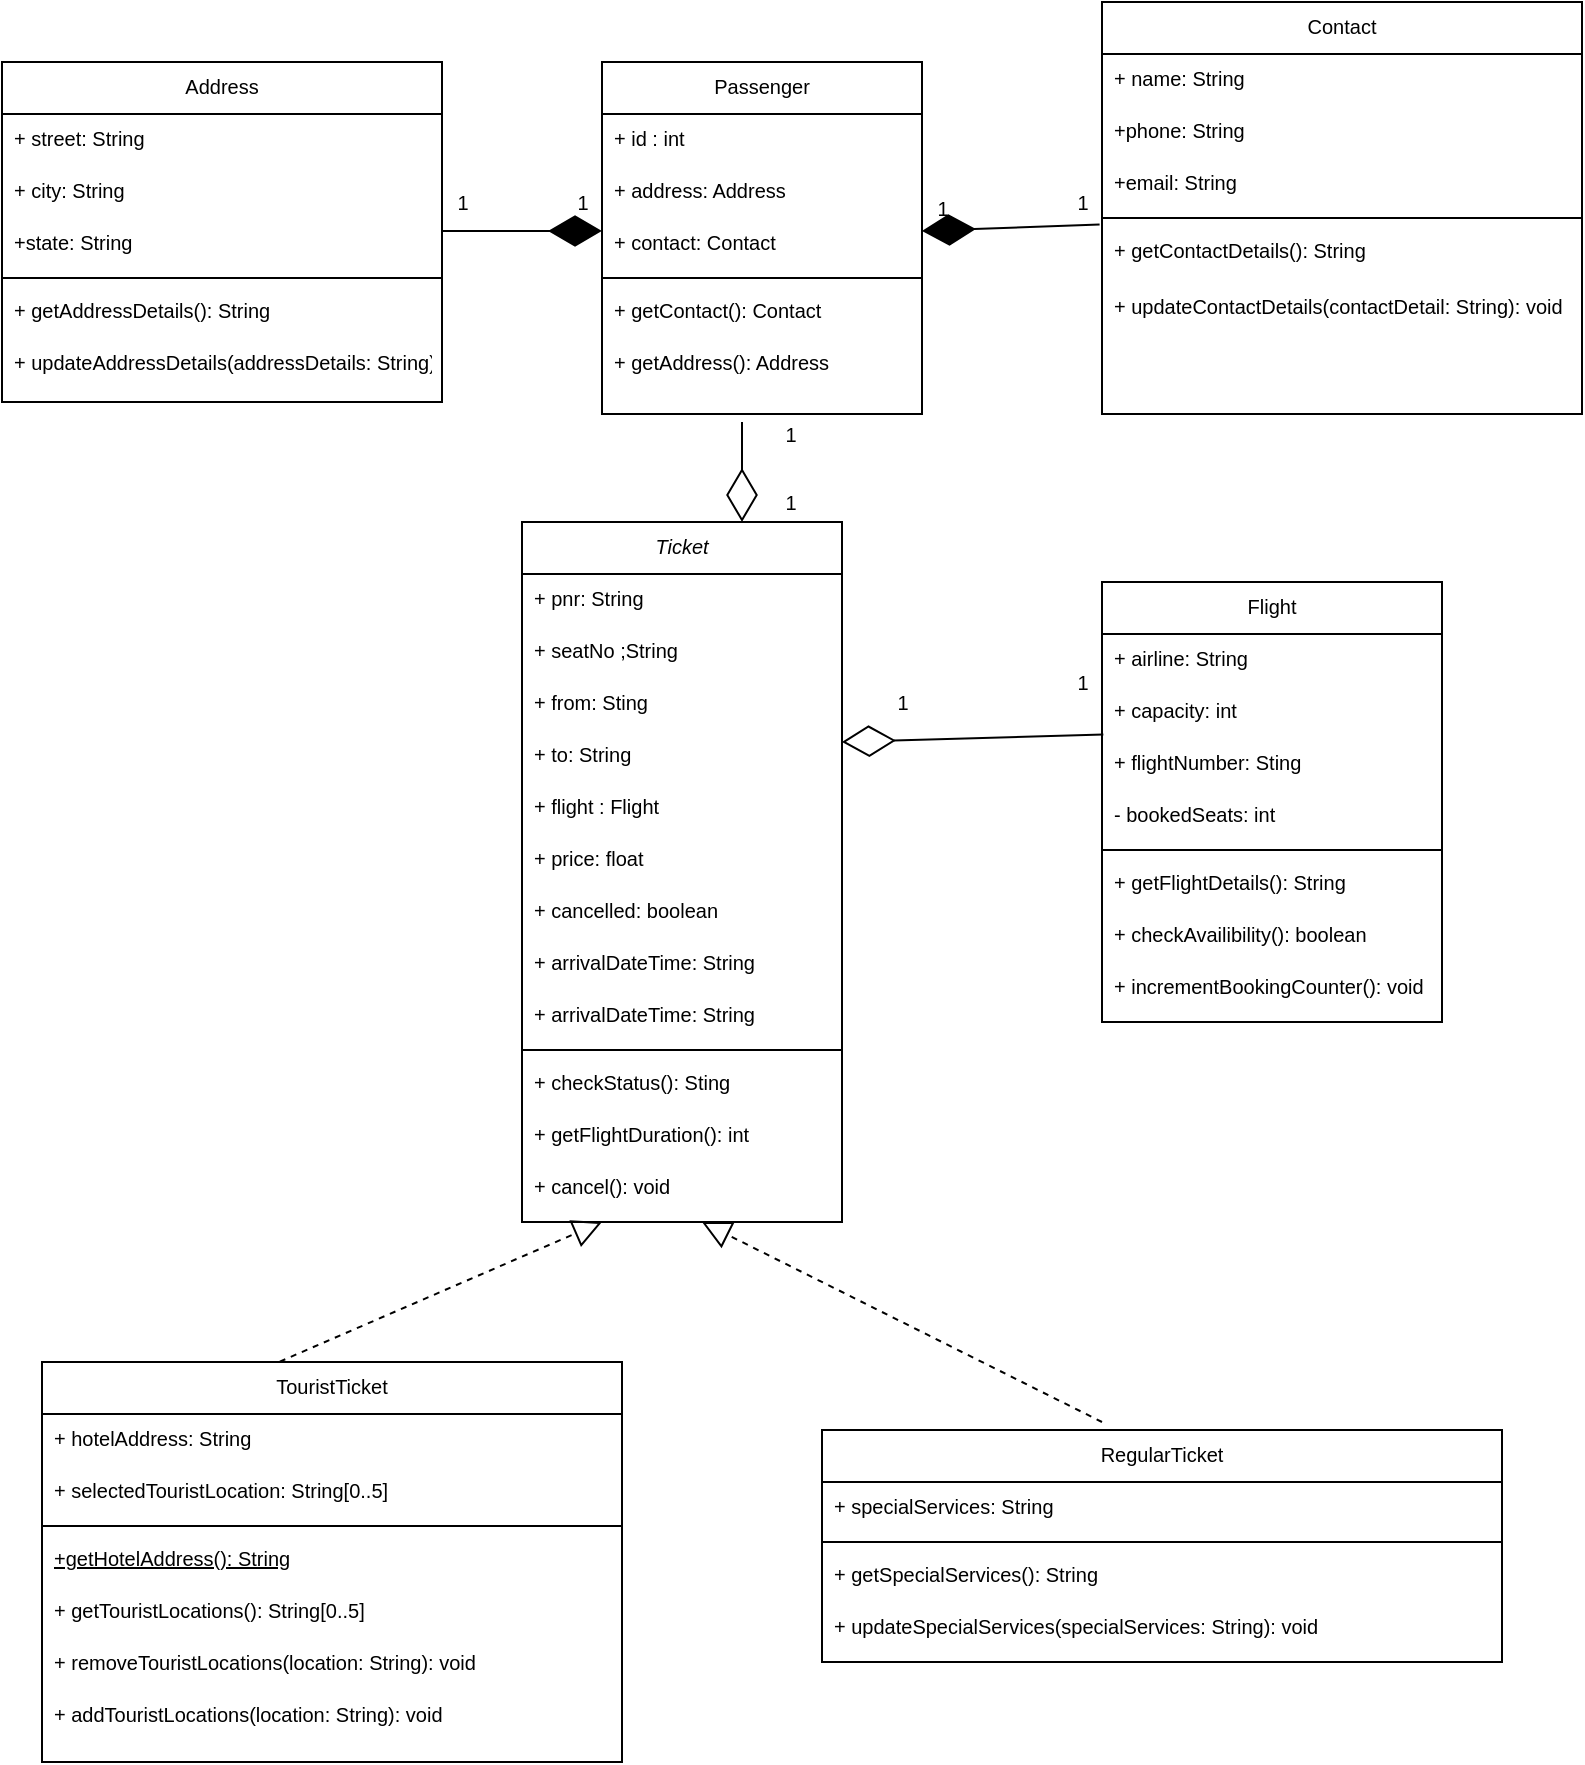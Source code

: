 <mxfile version="14.2.7" type="device"><diagram id="C5RBs43oDa-KdzZeNtuy" name="Page-1"><mxGraphModel dx="850" dy="494" grid="1" gridSize="10" guides="1" tooltips="1" connect="1" arrows="1" fold="1" page="1" pageScale="1" pageWidth="827" pageHeight="1169" math="0" shadow="0"><root><mxCell id="WIyWlLk6GJQsqaUBKTNV-0"/><mxCell id="WIyWlLk6GJQsqaUBKTNV-1" parent="WIyWlLk6GJQsqaUBKTNV-0"/><mxCell id="zkfFHV4jXpPFQw0GAbJ--0" value="Ticket" style="swimlane;fontStyle=2;align=center;verticalAlign=top;childLayout=stackLayout;horizontal=1;startSize=26;horizontalStack=0;resizeParent=1;resizeLast=0;collapsible=1;marginBottom=0;rounded=0;shadow=0;strokeWidth=1;fontSize=10;" parent="WIyWlLk6GJQsqaUBKTNV-1" vertex="1"><mxGeometry x="280" y="350" width="160" height="350" as="geometry"><mxRectangle x="230" y="140" width="160" height="26" as="alternateBounds"/></mxGeometry></mxCell><mxCell id="zkfFHV4jXpPFQw0GAbJ--1" value="+ pnr: String&#10;" style="text;align=left;verticalAlign=top;spacingLeft=4;spacingRight=4;overflow=hidden;rotatable=0;points=[[0,0.5],[1,0.5]];portConstraint=eastwest;fontSize=10;" parent="zkfFHV4jXpPFQw0GAbJ--0" vertex="1"><mxGeometry y="26" width="160" height="26" as="geometry"/></mxCell><mxCell id="zkfFHV4jXpPFQw0GAbJ--2" value="+ seatNo ;String" style="text;align=left;verticalAlign=top;spacingLeft=4;spacingRight=4;overflow=hidden;rotatable=0;points=[[0,0.5],[1,0.5]];portConstraint=eastwest;rounded=0;shadow=0;html=0;fontSize=10;" parent="zkfFHV4jXpPFQw0GAbJ--0" vertex="1"><mxGeometry y="52" width="160" height="26" as="geometry"/></mxCell><mxCell id="phTwvu-hiP-aBpPIoCFW-32" value="+ from: Sting" style="text;align=left;verticalAlign=top;spacingLeft=4;spacingRight=4;overflow=hidden;rotatable=0;points=[[0,0.5],[1,0.5]];portConstraint=eastwest;rounded=0;shadow=0;html=0;fontSize=10;" vertex="1" parent="zkfFHV4jXpPFQw0GAbJ--0"><mxGeometry y="78" width="160" height="26" as="geometry"/></mxCell><mxCell id="phTwvu-hiP-aBpPIoCFW-33" value="+ to: String" style="text;align=left;verticalAlign=top;spacingLeft=4;spacingRight=4;overflow=hidden;rotatable=0;points=[[0,0.5],[1,0.5]];portConstraint=eastwest;rounded=0;shadow=0;html=0;fontSize=10;" vertex="1" parent="zkfFHV4jXpPFQw0GAbJ--0"><mxGeometry y="104" width="160" height="26" as="geometry"/></mxCell><mxCell id="phTwvu-hiP-aBpPIoCFW-34" value="+ flight : Flight" style="text;align=left;verticalAlign=top;spacingLeft=4;spacingRight=4;overflow=hidden;rotatable=0;points=[[0,0.5],[1,0.5]];portConstraint=eastwest;rounded=0;shadow=0;html=0;fontSize=10;" vertex="1" parent="zkfFHV4jXpPFQw0GAbJ--0"><mxGeometry y="130" width="160" height="26" as="geometry"/></mxCell><mxCell id="phTwvu-hiP-aBpPIoCFW-35" value="+ price: float" style="text;align=left;verticalAlign=top;spacingLeft=4;spacingRight=4;overflow=hidden;rotatable=0;points=[[0,0.5],[1,0.5]];portConstraint=eastwest;rounded=0;shadow=0;html=0;fontSize=10;" vertex="1" parent="zkfFHV4jXpPFQw0GAbJ--0"><mxGeometry y="156" width="160" height="26" as="geometry"/></mxCell><mxCell id="phTwvu-hiP-aBpPIoCFW-36" value="+ cancelled: boolean" style="text;align=left;verticalAlign=top;spacingLeft=4;spacingRight=4;overflow=hidden;rotatable=0;points=[[0,0.5],[1,0.5]];portConstraint=eastwest;rounded=0;shadow=0;html=0;fontSize=10;" vertex="1" parent="zkfFHV4jXpPFQw0GAbJ--0"><mxGeometry y="182" width="160" height="26" as="geometry"/></mxCell><mxCell id="phTwvu-hiP-aBpPIoCFW-30" value="+ arrivalDateTime: String" style="text;align=left;verticalAlign=top;spacingLeft=4;spacingRight=4;overflow=hidden;rotatable=0;points=[[0,0.5],[1,0.5]];portConstraint=eastwest;rounded=0;shadow=0;html=0;fontSize=10;" vertex="1" parent="zkfFHV4jXpPFQw0GAbJ--0"><mxGeometry y="208" width="160" height="26" as="geometry"/></mxCell><mxCell id="phTwvu-hiP-aBpPIoCFW-31" value="+ arrivalDateTime: String" style="text;align=left;verticalAlign=top;spacingLeft=4;spacingRight=4;overflow=hidden;rotatable=0;points=[[0,0.5],[1,0.5]];portConstraint=eastwest;rounded=0;shadow=0;html=0;fontSize=10;" vertex="1" parent="zkfFHV4jXpPFQw0GAbJ--0"><mxGeometry y="234" width="160" height="26" as="geometry"/></mxCell><mxCell id="zkfFHV4jXpPFQw0GAbJ--4" value="" style="line;html=1;strokeWidth=1;align=left;verticalAlign=middle;spacingTop=-1;spacingLeft=3;spacingRight=3;rotatable=0;labelPosition=right;points=[];portConstraint=eastwest;fontSize=10;" parent="zkfFHV4jXpPFQw0GAbJ--0" vertex="1"><mxGeometry y="260" width="160" height="8" as="geometry"/></mxCell><mxCell id="phTwvu-hiP-aBpPIoCFW-37" value="+ checkStatus(): Sting" style="text;align=left;verticalAlign=top;spacingLeft=4;spacingRight=4;overflow=hidden;rotatable=0;points=[[0,0.5],[1,0.5]];portConstraint=eastwest;rounded=0;shadow=0;html=0;fontSize=10;" vertex="1" parent="zkfFHV4jXpPFQw0GAbJ--0"><mxGeometry y="268" width="160" height="26" as="geometry"/></mxCell><mxCell id="phTwvu-hiP-aBpPIoCFW-38" value="+ getFlightDuration(): int" style="text;align=left;verticalAlign=top;spacingLeft=4;spacingRight=4;overflow=hidden;rotatable=0;points=[[0,0.5],[1,0.5]];portConstraint=eastwest;rounded=0;shadow=0;html=0;fontSize=10;" vertex="1" parent="zkfFHV4jXpPFQw0GAbJ--0"><mxGeometry y="294" width="160" height="26" as="geometry"/></mxCell><mxCell id="phTwvu-hiP-aBpPIoCFW-39" value="+ cancel(): void" style="text;align=left;verticalAlign=top;spacingLeft=4;spacingRight=4;overflow=hidden;rotatable=0;points=[[0,0.5],[1,0.5]];portConstraint=eastwest;rounded=0;shadow=0;html=0;fontSize=10;" vertex="1" parent="zkfFHV4jXpPFQw0GAbJ--0"><mxGeometry y="320" width="160" height="26" as="geometry"/></mxCell><mxCell id="zkfFHV4jXpPFQw0GAbJ--6" value="TouristTicket" style="swimlane;fontStyle=0;align=center;verticalAlign=top;childLayout=stackLayout;horizontal=1;startSize=26;horizontalStack=0;resizeParent=1;resizeLast=0;collapsible=1;marginBottom=0;rounded=0;shadow=0;strokeWidth=1;fontSize=10;" parent="WIyWlLk6GJQsqaUBKTNV-1" vertex="1"><mxGeometry x="40" y="770" width="290" height="200" as="geometry"><mxRectangle x="130" y="380" width="160" height="26" as="alternateBounds"/></mxGeometry></mxCell><mxCell id="zkfFHV4jXpPFQw0GAbJ--7" value="+ hotelAddress: String" style="text;align=left;verticalAlign=top;spacingLeft=4;spacingRight=4;overflow=hidden;rotatable=0;points=[[0,0.5],[1,0.5]];portConstraint=eastwest;fontSize=10;" parent="zkfFHV4jXpPFQw0GAbJ--6" vertex="1"><mxGeometry y="26" width="290" height="26" as="geometry"/></mxCell><mxCell id="zkfFHV4jXpPFQw0GAbJ--8" value="+ selectedTouristLocation: String[0..5]" style="text;align=left;verticalAlign=top;spacingLeft=4;spacingRight=4;overflow=hidden;rotatable=0;points=[[0,0.5],[1,0.5]];portConstraint=eastwest;rounded=0;shadow=0;html=0;fontSize=10;" parent="zkfFHV4jXpPFQw0GAbJ--6" vertex="1"><mxGeometry y="52" width="290" height="26" as="geometry"/></mxCell><mxCell id="zkfFHV4jXpPFQw0GAbJ--9" value="" style="line;html=1;strokeWidth=1;align=left;verticalAlign=middle;spacingTop=-1;spacingLeft=3;spacingRight=3;rotatable=0;labelPosition=right;points=[];portConstraint=eastwest;fontSize=10;" parent="zkfFHV4jXpPFQw0GAbJ--6" vertex="1"><mxGeometry y="78" width="290" height="8" as="geometry"/></mxCell><mxCell id="zkfFHV4jXpPFQw0GAbJ--10" value="+getHotelAddress(): String" style="text;align=left;verticalAlign=top;spacingLeft=4;spacingRight=4;overflow=hidden;rotatable=0;points=[[0,0.5],[1,0.5]];portConstraint=eastwest;fontStyle=4;fontSize=10;" parent="zkfFHV4jXpPFQw0GAbJ--6" vertex="1"><mxGeometry y="86" width="290" height="26" as="geometry"/></mxCell><mxCell id="zkfFHV4jXpPFQw0GAbJ--11" value="+ getTouristLocations(): String[0..5]" style="text;align=left;verticalAlign=top;spacingLeft=4;spacingRight=4;overflow=hidden;rotatable=0;points=[[0,0.5],[1,0.5]];portConstraint=eastwest;fontSize=10;" parent="zkfFHV4jXpPFQw0GAbJ--6" vertex="1"><mxGeometry y="112" width="290" height="26" as="geometry"/></mxCell><mxCell id="phTwvu-hiP-aBpPIoCFW-57" value="+ removeTouristLocations(location: String): void" style="text;align=left;verticalAlign=top;spacingLeft=4;spacingRight=4;overflow=hidden;rotatable=0;points=[[0,0.5],[1,0.5]];portConstraint=eastwest;fontSize=10;" vertex="1" parent="zkfFHV4jXpPFQw0GAbJ--6"><mxGeometry y="138" width="290" height="26" as="geometry"/></mxCell><mxCell id="phTwvu-hiP-aBpPIoCFW-58" value="+ addTouristLocations(location: String): void" style="text;align=left;verticalAlign=top;spacingLeft=4;spacingRight=4;overflow=hidden;rotatable=0;points=[[0,0.5],[1,0.5]];portConstraint=eastwest;fontSize=10;" vertex="1" parent="zkfFHV4jXpPFQw0GAbJ--6"><mxGeometry y="164" width="290" height="26" as="geometry"/></mxCell><mxCell id="zkfFHV4jXpPFQw0GAbJ--13" value="RegularTicket" style="swimlane;fontStyle=0;align=center;verticalAlign=top;childLayout=stackLayout;horizontal=1;startSize=26;horizontalStack=0;resizeParent=1;resizeLast=0;collapsible=1;marginBottom=0;rounded=0;shadow=0;strokeWidth=1;fontSize=10;" parent="WIyWlLk6GJQsqaUBKTNV-1" vertex="1"><mxGeometry x="430" y="804" width="340" height="116" as="geometry"><mxRectangle x="340" y="380" width="170" height="26" as="alternateBounds"/></mxGeometry></mxCell><mxCell id="zkfFHV4jXpPFQw0GAbJ--14" value="+ specialServices: String" style="text;align=left;verticalAlign=top;spacingLeft=4;spacingRight=4;overflow=hidden;rotatable=0;points=[[0,0.5],[1,0.5]];portConstraint=eastwest;fontSize=10;" parent="zkfFHV4jXpPFQw0GAbJ--13" vertex="1"><mxGeometry y="26" width="340" height="26" as="geometry"/></mxCell><mxCell id="zkfFHV4jXpPFQw0GAbJ--15" value="" style="line;html=1;strokeWidth=1;align=left;verticalAlign=middle;spacingTop=-1;spacingLeft=3;spacingRight=3;rotatable=0;labelPosition=right;points=[];portConstraint=eastwest;fontSize=10;" parent="zkfFHV4jXpPFQw0GAbJ--13" vertex="1"><mxGeometry y="52" width="340" height="8" as="geometry"/></mxCell><mxCell id="phTwvu-hiP-aBpPIoCFW-55" value="+ getSpecialServices(): String" style="text;align=left;verticalAlign=top;spacingLeft=4;spacingRight=4;overflow=hidden;rotatable=0;points=[[0,0.5],[1,0.5]];portConstraint=eastwest;fontSize=10;" vertex="1" parent="zkfFHV4jXpPFQw0GAbJ--13"><mxGeometry y="60" width="340" height="26" as="geometry"/></mxCell><mxCell id="phTwvu-hiP-aBpPIoCFW-56" value="+ updateSpecialServices(specialServices: String): void" style="text;align=left;verticalAlign=top;spacingLeft=4;spacingRight=4;overflow=hidden;rotatable=0;points=[[0,0.5],[1,0.5]];portConstraint=eastwest;fontSize=10;" vertex="1" parent="zkfFHV4jXpPFQw0GAbJ--13"><mxGeometry y="86" width="340" height="26" as="geometry"/></mxCell><mxCell id="zkfFHV4jXpPFQw0GAbJ--17" value="Flight" style="swimlane;fontStyle=0;align=center;verticalAlign=top;childLayout=stackLayout;horizontal=1;startSize=26;horizontalStack=0;resizeParent=1;resizeLast=0;collapsible=1;marginBottom=0;rounded=0;shadow=0;strokeWidth=1;fontSize=10;" parent="WIyWlLk6GJQsqaUBKTNV-1" vertex="1"><mxGeometry x="570" y="380" width="170" height="220" as="geometry"><mxRectangle x="550" y="140" width="160" height="26" as="alternateBounds"/></mxGeometry></mxCell><mxCell id="zkfFHV4jXpPFQw0GAbJ--18" value="+ airline: String" style="text;align=left;verticalAlign=top;spacingLeft=4;spacingRight=4;overflow=hidden;rotatable=0;points=[[0,0.5],[1,0.5]];portConstraint=eastwest;fontSize=10;" parent="zkfFHV4jXpPFQw0GAbJ--17" vertex="1"><mxGeometry y="26" width="170" height="26" as="geometry"/></mxCell><mxCell id="zkfFHV4jXpPFQw0GAbJ--19" value="+ capacity: int" style="text;align=left;verticalAlign=top;spacingLeft=4;spacingRight=4;overflow=hidden;rotatable=0;points=[[0,0.5],[1,0.5]];portConstraint=eastwest;rounded=0;shadow=0;html=0;fontSize=10;" parent="zkfFHV4jXpPFQw0GAbJ--17" vertex="1"><mxGeometry y="52" width="170" height="26" as="geometry"/></mxCell><mxCell id="zkfFHV4jXpPFQw0GAbJ--20" value="+ flightNumber: Sting" style="text;align=left;verticalAlign=top;spacingLeft=4;spacingRight=4;overflow=hidden;rotatable=0;points=[[0,0.5],[1,0.5]];portConstraint=eastwest;rounded=0;shadow=0;html=0;fontSize=10;" parent="zkfFHV4jXpPFQw0GAbJ--17" vertex="1"><mxGeometry y="78" width="170" height="26" as="geometry"/></mxCell><mxCell id="zkfFHV4jXpPFQw0GAbJ--21" value="- bookedSeats: int" style="text;align=left;verticalAlign=top;spacingLeft=4;spacingRight=4;overflow=hidden;rotatable=0;points=[[0,0.5],[1,0.5]];portConstraint=eastwest;rounded=0;shadow=0;html=0;fontSize=10;" parent="zkfFHV4jXpPFQw0GAbJ--17" vertex="1"><mxGeometry y="104" width="170" height="26" as="geometry"/></mxCell><mxCell id="zkfFHV4jXpPFQw0GAbJ--23" value="" style="line;html=1;strokeWidth=1;align=left;verticalAlign=middle;spacingTop=-1;spacingLeft=3;spacingRight=3;rotatable=0;labelPosition=right;points=[];portConstraint=eastwest;fontSize=10;" parent="zkfFHV4jXpPFQw0GAbJ--17" vertex="1"><mxGeometry y="130" width="170" height="8" as="geometry"/></mxCell><mxCell id="zkfFHV4jXpPFQw0GAbJ--24" value="+ getFlightDetails(): String" style="text;align=left;verticalAlign=top;spacingLeft=4;spacingRight=4;overflow=hidden;rotatable=0;points=[[0,0.5],[1,0.5]];portConstraint=eastwest;fontSize=10;" parent="zkfFHV4jXpPFQw0GAbJ--17" vertex="1"><mxGeometry y="138" width="170" height="26" as="geometry"/></mxCell><mxCell id="zkfFHV4jXpPFQw0GAbJ--25" value="+ checkAvailibility(): boolean" style="text;align=left;verticalAlign=top;spacingLeft=4;spacingRight=4;overflow=hidden;rotatable=0;points=[[0,0.5],[1,0.5]];portConstraint=eastwest;fontSize=10;" parent="zkfFHV4jXpPFQw0GAbJ--17" vertex="1"><mxGeometry y="164" width="170" height="26" as="geometry"/></mxCell><mxCell id="phTwvu-hiP-aBpPIoCFW-54" value="+ incrementBookingCounter(): void" style="text;align=left;verticalAlign=top;spacingLeft=4;spacingRight=4;overflow=hidden;rotatable=0;points=[[0,0.5],[1,0.5]];portConstraint=eastwest;fontSize=10;" vertex="1" parent="zkfFHV4jXpPFQw0GAbJ--17"><mxGeometry y="190" width="170" height="26" as="geometry"/></mxCell><mxCell id="phTwvu-hiP-aBpPIoCFW-0" value="Address" style="swimlane;fontStyle=0;align=center;verticalAlign=top;childLayout=stackLayout;horizontal=1;startSize=26;horizontalStack=0;resizeParent=1;resizeLast=0;collapsible=1;marginBottom=0;rounded=0;shadow=0;strokeWidth=1;fontSize=10;" vertex="1" parent="WIyWlLk6GJQsqaUBKTNV-1"><mxGeometry x="20" y="120" width="220" height="170" as="geometry"><mxRectangle x="550" y="140" width="160" height="26" as="alternateBounds"/></mxGeometry></mxCell><mxCell id="phTwvu-hiP-aBpPIoCFW-1" value="+ street: String" style="text;align=left;verticalAlign=top;spacingLeft=4;spacingRight=4;overflow=hidden;rotatable=0;points=[[0,0.5],[1,0.5]];portConstraint=eastwest;fontSize=10;" vertex="1" parent="phTwvu-hiP-aBpPIoCFW-0"><mxGeometry y="26" width="220" height="26" as="geometry"/></mxCell><mxCell id="phTwvu-hiP-aBpPIoCFW-2" value="+ city: String" style="text;align=left;verticalAlign=top;spacingLeft=4;spacingRight=4;overflow=hidden;rotatable=0;points=[[0,0.5],[1,0.5]];portConstraint=eastwest;rounded=0;shadow=0;html=0;fontSize=10;" vertex="1" parent="phTwvu-hiP-aBpPIoCFW-0"><mxGeometry y="52" width="220" height="26" as="geometry"/></mxCell><mxCell id="phTwvu-hiP-aBpPIoCFW-3" value="+state: String" style="text;align=left;verticalAlign=top;spacingLeft=4;spacingRight=4;overflow=hidden;rotatable=0;points=[[0,0.5],[1,0.5]];portConstraint=eastwest;rounded=0;shadow=0;html=0;fontSize=10;" vertex="1" parent="phTwvu-hiP-aBpPIoCFW-0"><mxGeometry y="78" width="220" height="26" as="geometry"/></mxCell><mxCell id="phTwvu-hiP-aBpPIoCFW-6" value="" style="line;html=1;strokeWidth=1;align=left;verticalAlign=middle;spacingTop=-1;spacingLeft=3;spacingRight=3;rotatable=0;labelPosition=right;points=[];portConstraint=eastwest;fontSize=10;" vertex="1" parent="phTwvu-hiP-aBpPIoCFW-0"><mxGeometry y="104" width="220" height="8" as="geometry"/></mxCell><mxCell id="phTwvu-hiP-aBpPIoCFW-7" value="+ getAddressDetails(): String" style="text;align=left;verticalAlign=top;spacingLeft=4;spacingRight=4;overflow=hidden;rotatable=0;points=[[0,0.5],[1,0.5]];portConstraint=eastwest;fontSize=10;" vertex="1" parent="phTwvu-hiP-aBpPIoCFW-0"><mxGeometry y="112" width="220" height="26" as="geometry"/></mxCell><mxCell id="phTwvu-hiP-aBpPIoCFW-8" value="+ updateAddressDetails(addressDetails: String): void" style="text;align=left;verticalAlign=top;spacingLeft=4;spacingRight=4;overflow=hidden;rotatable=0;points=[[0,0.5],[1,0.5]];portConstraint=eastwest;fontSize=10;" vertex="1" parent="phTwvu-hiP-aBpPIoCFW-0"><mxGeometry y="138" width="220" height="26" as="geometry"/></mxCell><mxCell id="phTwvu-hiP-aBpPIoCFW-9" value="Passenger" style="swimlane;fontStyle=0;align=center;verticalAlign=top;childLayout=stackLayout;horizontal=1;startSize=26;horizontalStack=0;resizeParent=1;resizeLast=0;collapsible=1;marginBottom=0;rounded=0;shadow=0;strokeWidth=1;fontSize=10;" vertex="1" parent="WIyWlLk6GJQsqaUBKTNV-1"><mxGeometry x="320" y="120" width="160" height="176" as="geometry"><mxRectangle x="550" y="140" width="160" height="26" as="alternateBounds"/></mxGeometry></mxCell><mxCell id="phTwvu-hiP-aBpPIoCFW-10" value="+ id : int" style="text;align=left;verticalAlign=top;spacingLeft=4;spacingRight=4;overflow=hidden;rotatable=0;points=[[0,0.5],[1,0.5]];portConstraint=eastwest;fontSize=10;" vertex="1" parent="phTwvu-hiP-aBpPIoCFW-9"><mxGeometry y="26" width="160" height="26" as="geometry"/></mxCell><mxCell id="phTwvu-hiP-aBpPIoCFW-11" value="+ address: Address" style="text;align=left;verticalAlign=top;spacingLeft=4;spacingRight=4;overflow=hidden;rotatable=0;points=[[0,0.5],[1,0.5]];portConstraint=eastwest;rounded=0;shadow=0;html=0;fontSize=10;" vertex="1" parent="phTwvu-hiP-aBpPIoCFW-9"><mxGeometry y="52" width="160" height="26" as="geometry"/></mxCell><mxCell id="phTwvu-hiP-aBpPIoCFW-12" value="+ contact: Contact" style="text;align=left;verticalAlign=top;spacingLeft=4;spacingRight=4;overflow=hidden;rotatable=0;points=[[0,0.5],[1,0.5]];portConstraint=eastwest;rounded=0;shadow=0;html=0;fontSize=10;" vertex="1" parent="phTwvu-hiP-aBpPIoCFW-9"><mxGeometry y="78" width="160" height="26" as="geometry"/></mxCell><mxCell id="phTwvu-hiP-aBpPIoCFW-15" value="" style="line;html=1;strokeWidth=1;align=left;verticalAlign=middle;spacingTop=-1;spacingLeft=3;spacingRight=3;rotatable=0;labelPosition=right;points=[];portConstraint=eastwest;fontSize=10;" vertex="1" parent="phTwvu-hiP-aBpPIoCFW-9"><mxGeometry y="104" width="160" height="8" as="geometry"/></mxCell><mxCell id="phTwvu-hiP-aBpPIoCFW-16" value="+ getContact(): Contact" style="text;align=left;verticalAlign=top;spacingLeft=4;spacingRight=4;overflow=hidden;rotatable=0;points=[[0,0.5],[1,0.5]];portConstraint=eastwest;fontSize=10;" vertex="1" parent="phTwvu-hiP-aBpPIoCFW-9"><mxGeometry y="112" width="160" height="26" as="geometry"/></mxCell><mxCell id="phTwvu-hiP-aBpPIoCFW-17" value="+ getAddress(): Address" style="text;align=left;verticalAlign=top;spacingLeft=4;spacingRight=4;overflow=hidden;rotatable=0;points=[[0,0.5],[1,0.5]];portConstraint=eastwest;fontSize=10;" vertex="1" parent="phTwvu-hiP-aBpPIoCFW-9"><mxGeometry y="138" width="160" height="26" as="geometry"/></mxCell><mxCell id="phTwvu-hiP-aBpPIoCFW-18" value="Contact" style="swimlane;fontStyle=0;align=center;verticalAlign=top;childLayout=stackLayout;horizontal=1;startSize=26;horizontalStack=0;resizeParent=1;resizeLast=0;collapsible=1;marginBottom=0;rounded=0;shadow=0;strokeWidth=1;fontSize=10;" vertex="1" parent="WIyWlLk6GJQsqaUBKTNV-1"><mxGeometry x="570" y="90" width="240" height="206" as="geometry"><mxRectangle x="550" y="140" width="160" height="26" as="alternateBounds"/></mxGeometry></mxCell><mxCell id="phTwvu-hiP-aBpPIoCFW-19" value="+ name: String" style="text;align=left;verticalAlign=top;spacingLeft=4;spacingRight=4;overflow=hidden;rotatable=0;points=[[0,0.5],[1,0.5]];portConstraint=eastwest;fontSize=10;" vertex="1" parent="phTwvu-hiP-aBpPIoCFW-18"><mxGeometry y="26" width="240" height="26" as="geometry"/></mxCell><mxCell id="phTwvu-hiP-aBpPIoCFW-20" value="+phone: String" style="text;align=left;verticalAlign=top;spacingLeft=4;spacingRight=4;overflow=hidden;rotatable=0;points=[[0,0.5],[1,0.5]];portConstraint=eastwest;rounded=0;shadow=0;html=0;fontSize=10;" vertex="1" parent="phTwvu-hiP-aBpPIoCFW-18"><mxGeometry y="52" width="240" height="26" as="geometry"/></mxCell><mxCell id="phTwvu-hiP-aBpPIoCFW-21" value="+email: String" style="text;align=left;verticalAlign=top;spacingLeft=4;spacingRight=4;overflow=hidden;rotatable=0;points=[[0,0.5],[1,0.5]];portConstraint=eastwest;rounded=0;shadow=0;html=0;fontSize=10;" vertex="1" parent="phTwvu-hiP-aBpPIoCFW-18"><mxGeometry y="78" width="240" height="26" as="geometry"/></mxCell><mxCell id="phTwvu-hiP-aBpPIoCFW-24" value="" style="line;html=1;strokeWidth=1;align=left;verticalAlign=middle;spacingTop=-1;spacingLeft=3;spacingRight=3;rotatable=0;labelPosition=right;points=[];portConstraint=eastwest;fontSize=10;" vertex="1" parent="phTwvu-hiP-aBpPIoCFW-18"><mxGeometry y="104" width="240" height="8" as="geometry"/></mxCell><mxCell id="phTwvu-hiP-aBpPIoCFW-25" value="+ getContactDetails(): String" style="text;align=left;verticalAlign=top;spacingLeft=4;spacingRight=4;overflow=hidden;rotatable=0;points=[[0,0.5],[1,0.5]];portConstraint=eastwest;fontSize=10;" vertex="1" parent="phTwvu-hiP-aBpPIoCFW-18"><mxGeometry y="112" width="240" height="28" as="geometry"/></mxCell><mxCell id="phTwvu-hiP-aBpPIoCFW-26" value="+ updateContactDetails(contactDetail: String): void" style="text;align=left;verticalAlign=top;spacingLeft=4;spacingRight=4;overflow=hidden;rotatable=0;points=[[0,0.5],[1,0.5]];portConstraint=eastwest;fontSize=10;" vertex="1" parent="phTwvu-hiP-aBpPIoCFW-18"><mxGeometry y="140" width="240" height="26" as="geometry"/></mxCell><mxCell id="phTwvu-hiP-aBpPIoCFW-40" value="" style="endArrow=diamondThin;endFill=1;endSize=24;html=1;fontSize=10;" edge="1" parent="WIyWlLk6GJQsqaUBKTNV-1"><mxGeometry width="160" relative="1" as="geometry"><mxPoint x="240" y="204.5" as="sourcePoint"/><mxPoint x="320" y="204.5" as="targetPoint"/></mxGeometry></mxCell><mxCell id="phTwvu-hiP-aBpPIoCFW-41" value="" style="endArrow=diamondThin;endFill=1;endSize=24;html=1;fontSize=10;exitX=-0.005;exitY=-0.029;exitDx=0;exitDy=0;exitPerimeter=0;" edge="1" parent="WIyWlLk6GJQsqaUBKTNV-1" source="phTwvu-hiP-aBpPIoCFW-25"><mxGeometry width="160" relative="1" as="geometry"><mxPoint x="560" y="204.5" as="sourcePoint"/><mxPoint x="480" y="204.5" as="targetPoint"/></mxGeometry></mxCell><mxCell id="phTwvu-hiP-aBpPIoCFW-42" value="" style="endArrow=diamondThin;endFill=0;endSize=24;html=1;fontSize=10;" edge="1" parent="WIyWlLk6GJQsqaUBKTNV-1"><mxGeometry width="160" relative="1" as="geometry"><mxPoint x="390" y="300" as="sourcePoint"/><mxPoint x="390" y="350" as="targetPoint"/><Array as="points"/></mxGeometry></mxCell><mxCell id="phTwvu-hiP-aBpPIoCFW-43" value="" style="endArrow=diamondThin;endFill=0;endSize=24;html=1;fontSize=10;exitX=0.004;exitY=-0.069;exitDx=0;exitDy=0;exitPerimeter=0;" edge="1" parent="WIyWlLk6GJQsqaUBKTNV-1" source="zkfFHV4jXpPFQw0GAbJ--20"><mxGeometry width="160" relative="1" as="geometry"><mxPoint x="560" y="460" as="sourcePoint"/><mxPoint x="440" y="460" as="targetPoint"/></mxGeometry></mxCell><mxCell id="phTwvu-hiP-aBpPIoCFW-51" value="" style="endArrow=block;dashed=1;endFill=0;endSize=12;html=1;fontSize=10;exitX=0.41;exitY=-0.001;exitDx=0;exitDy=0;exitPerimeter=0;entryX=0.25;entryY=1;entryDx=0;entryDy=0;" edge="1" parent="WIyWlLk6GJQsqaUBKTNV-1" source="zkfFHV4jXpPFQw0GAbJ--6" target="zkfFHV4jXpPFQw0GAbJ--0"><mxGeometry width="160" relative="1" as="geometry"><mxPoint x="310" y="670" as="sourcePoint"/><mxPoint x="470" y="670" as="targetPoint"/></mxGeometry></mxCell><mxCell id="phTwvu-hiP-aBpPIoCFW-53" value="" style="endArrow=block;dashed=1;endFill=0;endSize=12;html=1;fontSize=10;" edge="1" parent="WIyWlLk6GJQsqaUBKTNV-1"><mxGeometry width="160" relative="1" as="geometry"><mxPoint x="570" y="800" as="sourcePoint"/><mxPoint x="370" y="700" as="targetPoint"/></mxGeometry></mxCell><mxCell id="phTwvu-hiP-aBpPIoCFW-60" value="1" style="text;html=1;align=center;verticalAlign=middle;resizable=0;points=[];autosize=1;fontSize=10;" vertex="1" parent="WIyWlLk6GJQsqaUBKTNV-1"><mxGeometry x="240" y="180" width="20" height="20" as="geometry"/></mxCell><mxCell id="phTwvu-hiP-aBpPIoCFW-61" value="1" style="text;html=1;align=center;verticalAlign=middle;resizable=0;points=[];autosize=1;fontSize=10;" vertex="1" parent="WIyWlLk6GJQsqaUBKTNV-1"><mxGeometry x="300" y="180" width="20" height="20" as="geometry"/></mxCell><mxCell id="phTwvu-hiP-aBpPIoCFW-62" value="1" style="text;html=1;align=center;verticalAlign=middle;resizable=0;points=[];autosize=1;fontSize=10;" vertex="1" parent="WIyWlLk6GJQsqaUBKTNV-1"><mxGeometry x="480" y="183" width="20" height="20" as="geometry"/></mxCell><mxCell id="phTwvu-hiP-aBpPIoCFW-63" value="1" style="text;html=1;align=center;verticalAlign=middle;resizable=0;points=[];autosize=1;fontSize=10;" vertex="1" parent="WIyWlLk6GJQsqaUBKTNV-1"><mxGeometry x="550" y="180" width="20" height="20" as="geometry"/></mxCell><mxCell id="phTwvu-hiP-aBpPIoCFW-64" value="1" style="text;html=1;align=center;verticalAlign=middle;resizable=0;points=[];autosize=1;fontSize=10;" vertex="1" parent="WIyWlLk6GJQsqaUBKTNV-1"><mxGeometry x="404" y="296" width="20" height="20" as="geometry"/></mxCell><mxCell id="phTwvu-hiP-aBpPIoCFW-65" value="1" style="text;html=1;align=center;verticalAlign=middle;resizable=0;points=[];autosize=1;fontSize=10;" vertex="1" parent="WIyWlLk6GJQsqaUBKTNV-1"><mxGeometry x="404" y="330" width="20" height="20" as="geometry"/></mxCell><mxCell id="phTwvu-hiP-aBpPIoCFW-66" value="1" style="text;html=1;align=center;verticalAlign=middle;resizable=0;points=[];autosize=1;fontSize=10;" vertex="1" parent="WIyWlLk6GJQsqaUBKTNV-1"><mxGeometry x="550" y="420" width="20" height="20" as="geometry"/></mxCell><mxCell id="phTwvu-hiP-aBpPIoCFW-67" value="1" style="text;html=1;align=center;verticalAlign=middle;resizable=0;points=[];autosize=1;fontSize=10;" vertex="1" parent="WIyWlLk6GJQsqaUBKTNV-1"><mxGeometry x="460" y="430" width="20" height="20" as="geometry"/></mxCell></root></mxGraphModel></diagram></mxfile>
